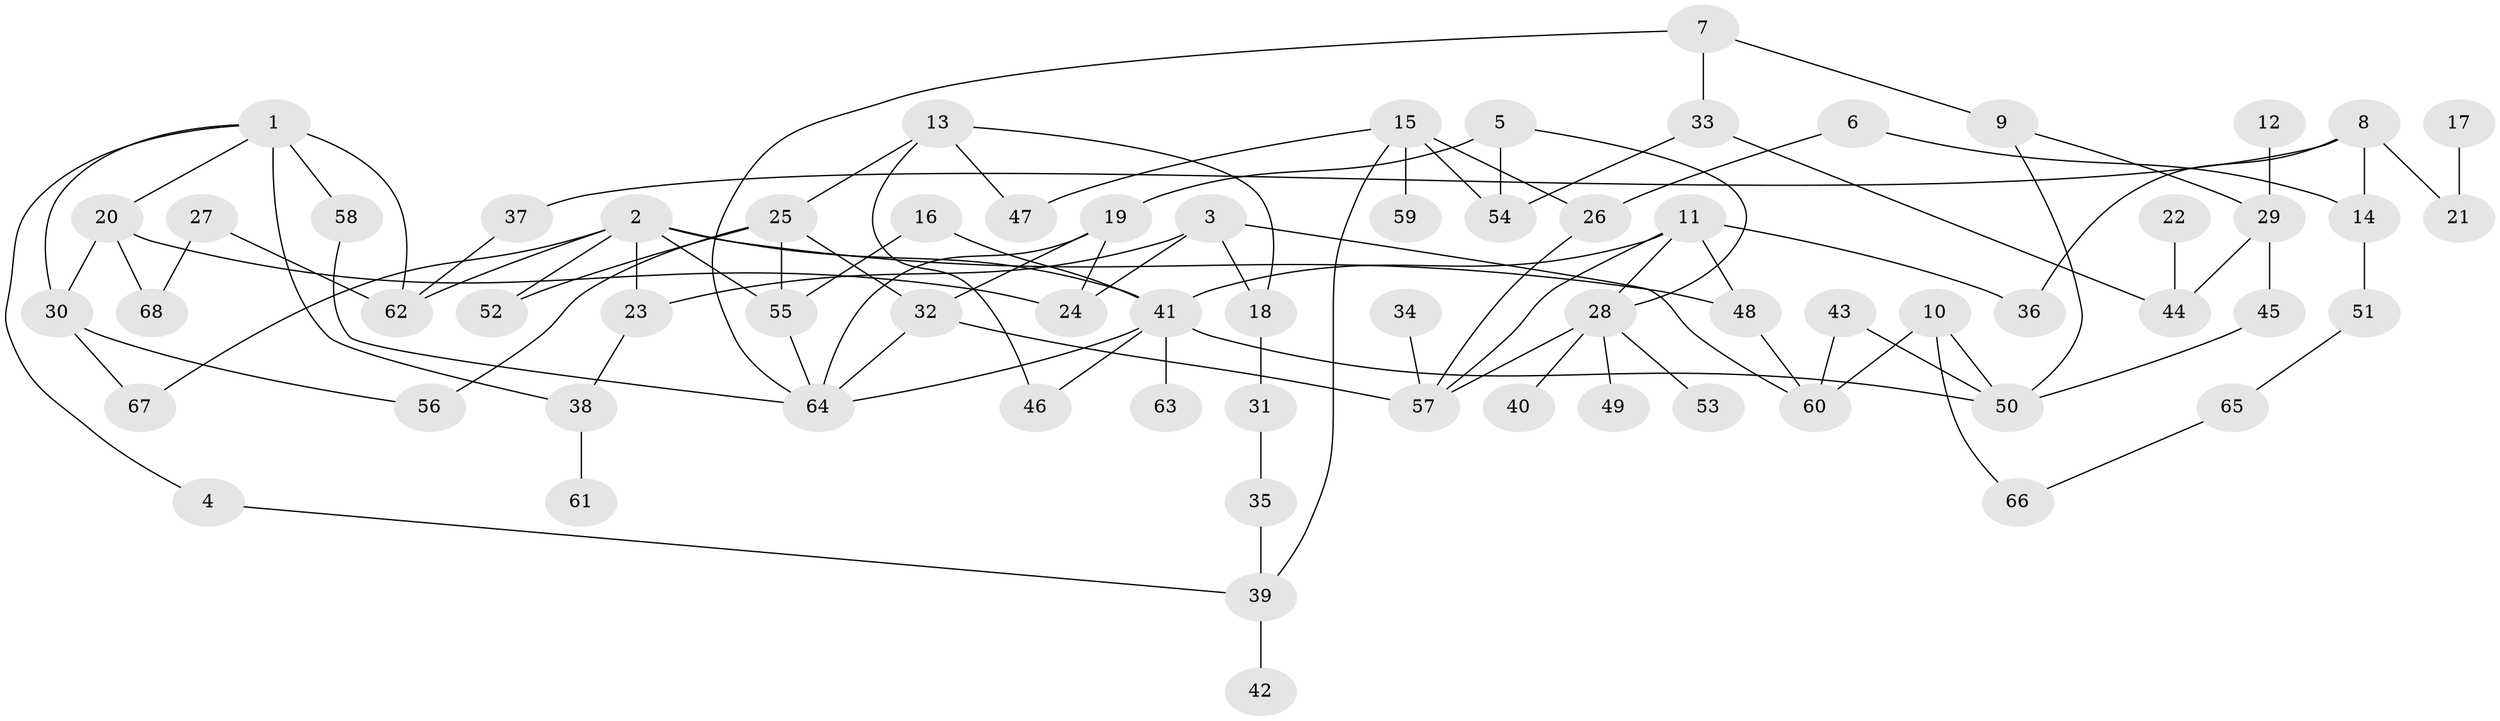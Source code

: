 // original degree distribution, {7: 0.014705882352941176, 6: 0.051470588235294115, 4: 0.11029411764705882, 5: 0.04411764705882353, 3: 0.19852941176470587, 2: 0.29411764705882354, 1: 0.2867647058823529}
// Generated by graph-tools (version 1.1) at 2025/01/03/09/25 03:01:02]
// undirected, 68 vertices, 100 edges
graph export_dot {
graph [start="1"]
  node [color=gray90,style=filled];
  1;
  2;
  3;
  4;
  5;
  6;
  7;
  8;
  9;
  10;
  11;
  12;
  13;
  14;
  15;
  16;
  17;
  18;
  19;
  20;
  21;
  22;
  23;
  24;
  25;
  26;
  27;
  28;
  29;
  30;
  31;
  32;
  33;
  34;
  35;
  36;
  37;
  38;
  39;
  40;
  41;
  42;
  43;
  44;
  45;
  46;
  47;
  48;
  49;
  50;
  51;
  52;
  53;
  54;
  55;
  56;
  57;
  58;
  59;
  60;
  61;
  62;
  63;
  64;
  65;
  66;
  67;
  68;
  1 -- 4 [weight=1.0];
  1 -- 20 [weight=1.0];
  1 -- 30 [weight=1.0];
  1 -- 38 [weight=1.0];
  1 -- 58 [weight=1.0];
  1 -- 62 [weight=2.0];
  2 -- 23 [weight=1.0];
  2 -- 41 [weight=1.0];
  2 -- 48 [weight=1.0];
  2 -- 52 [weight=1.0];
  2 -- 55 [weight=1.0];
  2 -- 62 [weight=1.0];
  2 -- 67 [weight=1.0];
  3 -- 18 [weight=1.0];
  3 -- 23 [weight=1.0];
  3 -- 24 [weight=1.0];
  3 -- 60 [weight=1.0];
  4 -- 39 [weight=1.0];
  5 -- 19 [weight=1.0];
  5 -- 28 [weight=1.0];
  5 -- 54 [weight=1.0];
  6 -- 14 [weight=1.0];
  6 -- 26 [weight=1.0];
  7 -- 9 [weight=1.0];
  7 -- 33 [weight=1.0];
  7 -- 64 [weight=1.0];
  8 -- 14 [weight=1.0];
  8 -- 21 [weight=1.0];
  8 -- 36 [weight=1.0];
  8 -- 37 [weight=1.0];
  9 -- 29 [weight=1.0];
  9 -- 50 [weight=1.0];
  10 -- 50 [weight=1.0];
  10 -- 60 [weight=1.0];
  10 -- 66 [weight=1.0];
  11 -- 28 [weight=1.0];
  11 -- 36 [weight=1.0];
  11 -- 41 [weight=1.0];
  11 -- 48 [weight=1.0];
  11 -- 57 [weight=1.0];
  12 -- 29 [weight=1.0];
  13 -- 18 [weight=1.0];
  13 -- 25 [weight=1.0];
  13 -- 46 [weight=1.0];
  13 -- 47 [weight=1.0];
  14 -- 51 [weight=1.0];
  15 -- 26 [weight=1.0];
  15 -- 39 [weight=1.0];
  15 -- 47 [weight=1.0];
  15 -- 54 [weight=1.0];
  15 -- 59 [weight=1.0];
  16 -- 41 [weight=1.0];
  16 -- 55 [weight=1.0];
  17 -- 21 [weight=1.0];
  18 -- 31 [weight=1.0];
  19 -- 24 [weight=2.0];
  19 -- 32 [weight=1.0];
  19 -- 64 [weight=1.0];
  20 -- 24 [weight=1.0];
  20 -- 30 [weight=1.0];
  20 -- 68 [weight=1.0];
  22 -- 44 [weight=1.0];
  23 -- 38 [weight=1.0];
  25 -- 32 [weight=1.0];
  25 -- 52 [weight=1.0];
  25 -- 55 [weight=1.0];
  25 -- 56 [weight=1.0];
  26 -- 57 [weight=1.0];
  27 -- 62 [weight=1.0];
  27 -- 68 [weight=1.0];
  28 -- 40 [weight=1.0];
  28 -- 49 [weight=1.0];
  28 -- 53 [weight=1.0];
  28 -- 57 [weight=1.0];
  29 -- 44 [weight=1.0];
  29 -- 45 [weight=1.0];
  30 -- 56 [weight=1.0];
  30 -- 67 [weight=1.0];
  31 -- 35 [weight=1.0];
  32 -- 57 [weight=1.0];
  32 -- 64 [weight=1.0];
  33 -- 44 [weight=1.0];
  33 -- 54 [weight=1.0];
  34 -- 57 [weight=1.0];
  35 -- 39 [weight=1.0];
  37 -- 62 [weight=1.0];
  38 -- 61 [weight=1.0];
  39 -- 42 [weight=1.0];
  41 -- 46 [weight=1.0];
  41 -- 50 [weight=1.0];
  41 -- 63 [weight=1.0];
  41 -- 64 [weight=1.0];
  43 -- 50 [weight=1.0];
  43 -- 60 [weight=1.0];
  45 -- 50 [weight=1.0];
  48 -- 60 [weight=1.0];
  51 -- 65 [weight=1.0];
  55 -- 64 [weight=1.0];
  58 -- 64 [weight=1.0];
  65 -- 66 [weight=1.0];
}
